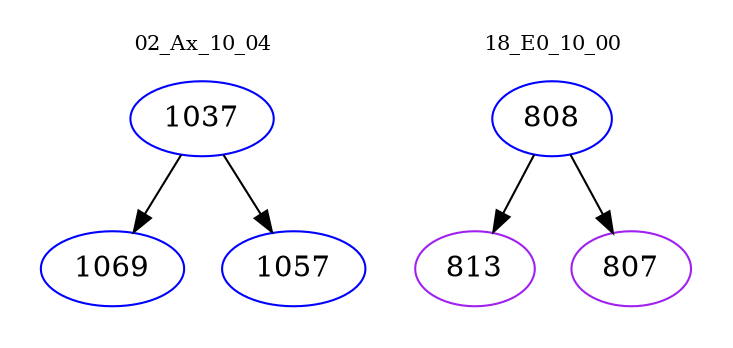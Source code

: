 digraph{
subgraph cluster_0 {
color = white
label = "02_Ax_10_04";
fontsize=10;
T0_1037 [label="1037", color="blue"]
T0_1037 -> T0_1069 [color="black"]
T0_1069 [label="1069", color="blue"]
T0_1037 -> T0_1057 [color="black"]
T0_1057 [label="1057", color="blue"]
}
subgraph cluster_1 {
color = white
label = "18_E0_10_00";
fontsize=10;
T1_808 [label="808", color="blue"]
T1_808 -> T1_813 [color="black"]
T1_813 [label="813", color="purple"]
T1_808 -> T1_807 [color="black"]
T1_807 [label="807", color="purple"]
}
}
